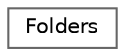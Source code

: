 digraph "Graphical Class Hierarchy"
{
 // LATEX_PDF_SIZE
  bgcolor="transparent";
  edge [fontname=Helvetica,fontsize=10,labelfontname=Helvetica,labelfontsize=10];
  node [fontname=Helvetica,fontsize=10,shape=box,height=0.2,width=0.4];
  rankdir="LR";
  Node0 [id="Node000000",label="Folders",height=0.2,width=0.4,color="grey40", fillcolor="white", style="filled",URL="$class_folders.html",tooltip="Object used to hold a list of folders."];
}
